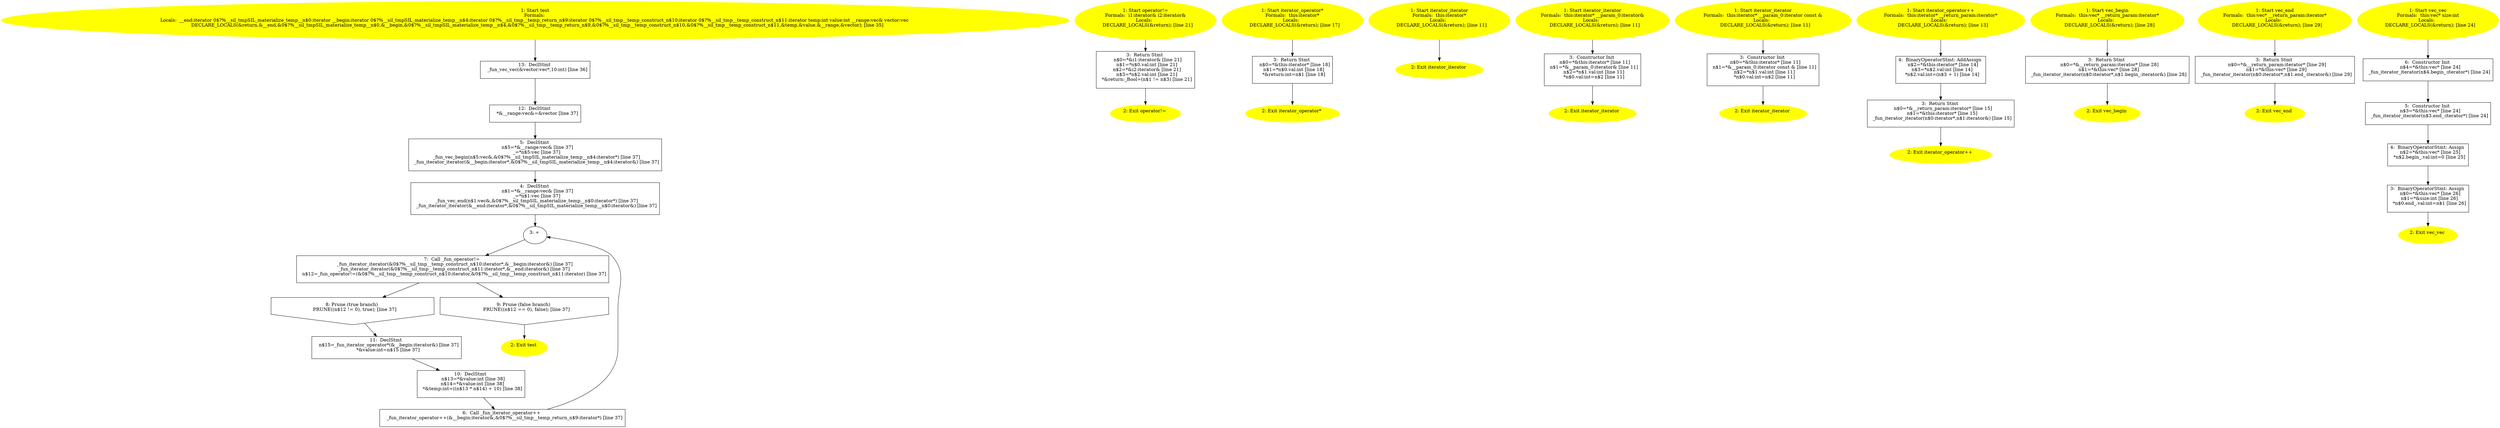 /* @generated */
digraph iCFG {
"test#_Z4testv.1b928d988491fdd2fa78fcb048d46e8c_1" [label="1: Start test\nFormals: \nLocals:  __end:iterator 0$?%__sil_tmpSIL_materialize_temp__n$0:iterator __begin:iterator 0$?%__sil_tmpSIL_materialize_temp__n$4:iterator 0$?%__sil_tmp__temp_return_n$9:iterator 0$?%__sil_tmp__temp_construct_n$10:iterator 0$?%__sil_tmp__temp_construct_n$11:iterator temp:int value:int __range:vec& vector:vec \n   DECLARE_LOCALS(&return,&__end,&0$?%__sil_tmpSIL_materialize_temp__n$0,&__begin,&0$?%__sil_tmpSIL_materialize_temp__n$4,&0$?%__sil_tmp__temp_return_n$9,&0$?%__sil_tmp__temp_construct_n$10,&0$?%__sil_tmp__temp_construct_n$11,&temp,&value,&__range,&vector); [line 35]\n " color=yellow style=filled]
	

	 "test#_Z4testv.1b928d988491fdd2fa78fcb048d46e8c_1" -> "test#_Z4testv.1b928d988491fdd2fa78fcb048d46e8c_13" ;
"test#_Z4testv.1b928d988491fdd2fa78fcb048d46e8c_2" [label="2: Exit test \n  " color=yellow style=filled]
	

"test#_Z4testv.1b928d988491fdd2fa78fcb048d46e8c_3" [label="3: + \n  " ]
	

	 "test#_Z4testv.1b928d988491fdd2fa78fcb048d46e8c_3" -> "test#_Z4testv.1b928d988491fdd2fa78fcb048d46e8c_7" ;
"test#_Z4testv.1b928d988491fdd2fa78fcb048d46e8c_4" [label="4:  DeclStmt \n   n$1=*&__range:vec& [line 37]\n  _=*n$1:vec [line 37]\n  _fun_vec_end(n$1:vec&,&0$?%__sil_tmpSIL_materialize_temp__n$0:iterator*) [line 37]\n  _fun_iterator_iterator(&__end:iterator*,&0$?%__sil_tmpSIL_materialize_temp__n$0:iterator&) [line 37]\n " shape="box"]
	

	 "test#_Z4testv.1b928d988491fdd2fa78fcb048d46e8c_4" -> "test#_Z4testv.1b928d988491fdd2fa78fcb048d46e8c_3" ;
"test#_Z4testv.1b928d988491fdd2fa78fcb048d46e8c_5" [label="5:  DeclStmt \n   n$5=*&__range:vec& [line 37]\n  _=*n$5:vec [line 37]\n  _fun_vec_begin(n$5:vec&,&0$?%__sil_tmpSIL_materialize_temp__n$4:iterator*) [line 37]\n  _fun_iterator_iterator(&__begin:iterator*,&0$?%__sil_tmpSIL_materialize_temp__n$4:iterator&) [line 37]\n " shape="box"]
	

	 "test#_Z4testv.1b928d988491fdd2fa78fcb048d46e8c_5" -> "test#_Z4testv.1b928d988491fdd2fa78fcb048d46e8c_4" ;
"test#_Z4testv.1b928d988491fdd2fa78fcb048d46e8c_6" [label="6:  Call _fun_iterator_operator++ \n   _fun_iterator_operator++(&__begin:iterator&,&0$?%__sil_tmp__temp_return_n$9:iterator*) [line 37]\n " shape="box"]
	

	 "test#_Z4testv.1b928d988491fdd2fa78fcb048d46e8c_6" -> "test#_Z4testv.1b928d988491fdd2fa78fcb048d46e8c_3" ;
"test#_Z4testv.1b928d988491fdd2fa78fcb048d46e8c_7" [label="7:  Call _fun_operator!= \n   _fun_iterator_iterator(&0$?%__sil_tmp__temp_construct_n$10:iterator*,&__begin:iterator&) [line 37]\n  _fun_iterator_iterator(&0$?%__sil_tmp__temp_construct_n$11:iterator*,&__end:iterator&) [line 37]\n  n$12=_fun_operator!=(&0$?%__sil_tmp__temp_construct_n$10:iterator,&0$?%__sil_tmp__temp_construct_n$11:iterator) [line 37]\n " shape="box"]
	

	 "test#_Z4testv.1b928d988491fdd2fa78fcb048d46e8c_7" -> "test#_Z4testv.1b928d988491fdd2fa78fcb048d46e8c_8" ;
	 "test#_Z4testv.1b928d988491fdd2fa78fcb048d46e8c_7" -> "test#_Z4testv.1b928d988491fdd2fa78fcb048d46e8c_9" ;
"test#_Z4testv.1b928d988491fdd2fa78fcb048d46e8c_8" [label="8: Prune (true branch) \n   PRUNE((n$12 != 0), true); [line 37]\n " shape="invhouse"]
	

	 "test#_Z4testv.1b928d988491fdd2fa78fcb048d46e8c_8" -> "test#_Z4testv.1b928d988491fdd2fa78fcb048d46e8c_11" ;
"test#_Z4testv.1b928d988491fdd2fa78fcb048d46e8c_9" [label="9: Prune (false branch) \n   PRUNE((n$12 == 0), false); [line 37]\n " shape="invhouse"]
	

	 "test#_Z4testv.1b928d988491fdd2fa78fcb048d46e8c_9" -> "test#_Z4testv.1b928d988491fdd2fa78fcb048d46e8c_2" ;
"test#_Z4testv.1b928d988491fdd2fa78fcb048d46e8c_10" [label="10:  DeclStmt \n   n$13=*&value:int [line 38]\n  n$14=*&value:int [line 38]\n  *&temp:int=((n$13 * n$14) + 10) [line 38]\n " shape="box"]
	

	 "test#_Z4testv.1b928d988491fdd2fa78fcb048d46e8c_10" -> "test#_Z4testv.1b928d988491fdd2fa78fcb048d46e8c_6" ;
"test#_Z4testv.1b928d988491fdd2fa78fcb048d46e8c_11" [label="11:  DeclStmt \n   n$15=_fun_iterator_operator*(&__begin:iterator&) [line 37]\n  *&value:int=n$15 [line 37]\n " shape="box"]
	

	 "test#_Z4testv.1b928d988491fdd2fa78fcb048d46e8c_11" -> "test#_Z4testv.1b928d988491fdd2fa78fcb048d46e8c_10" ;
"test#_Z4testv.1b928d988491fdd2fa78fcb048d46e8c_12" [label="12:  DeclStmt \n   *&__range:vec&=&vector [line 37]\n " shape="box"]
	

	 "test#_Z4testv.1b928d988491fdd2fa78fcb048d46e8c_12" -> "test#_Z4testv.1b928d988491fdd2fa78fcb048d46e8c_5" ;
"test#_Z4testv.1b928d988491fdd2fa78fcb048d46e8c_13" [label="13:  DeclStmt \n   _fun_vec_vec(&vector:vec*,10:int) [line 36]\n " shape="box"]
	

	 "test#_Z4testv.1b928d988491fdd2fa78fcb048d46e8c_13" -> "test#_Z4testv.1b928d988491fdd2fa78fcb048d46e8c_12" ;
"operator!=#_Zne8iteratorS_.497d6549b2907c91697671b3c62dc141_1" [label="1: Start operator!=\nFormals:  i1:iterator& i2:iterator&\nLocals:  \n   DECLARE_LOCALS(&return); [line 21]\n " color=yellow style=filled]
	

	 "operator!=#_Zne8iteratorS_.497d6549b2907c91697671b3c62dc141_1" -> "operator!=#_Zne8iteratorS_.497d6549b2907c91697671b3c62dc141_3" ;
"operator!=#_Zne8iteratorS_.497d6549b2907c91697671b3c62dc141_2" [label="2: Exit operator!= \n  " color=yellow style=filled]
	

"operator!=#_Zne8iteratorS_.497d6549b2907c91697671b3c62dc141_3" [label="3:  Return Stmt \n   n$0=*&i1:iterator& [line 21]\n  n$1=*n$0.val:int [line 21]\n  n$2=*&i2:iterator& [line 21]\n  n$3=*n$2.val:int [line 21]\n  *&return:_Bool=(n$1 != n$3) [line 21]\n " shape="box"]
	

	 "operator!=#_Zne8iteratorS_.497d6549b2907c91697671b3c62dc141_3" -> "operator!=#_Zne8iteratorS_.497d6549b2907c91697671b3c62dc141_2" ;
"operator*#iterator#(_ZN8iteratordeEv).d1b3c4615152af7edafb600f858babe9_1" [label="1: Start iterator_operator*\nFormals:  this:iterator*\nLocals:  \n   DECLARE_LOCALS(&return); [line 17]\n " color=yellow style=filled]
	

	 "operator*#iterator#(_ZN8iteratordeEv).d1b3c4615152af7edafb600f858babe9_1" -> "operator*#iterator#(_ZN8iteratordeEv).d1b3c4615152af7edafb600f858babe9_3" ;
"operator*#iterator#(_ZN8iteratordeEv).d1b3c4615152af7edafb600f858babe9_2" [label="2: Exit iterator_operator* \n  " color=yellow style=filled]
	

"operator*#iterator#(_ZN8iteratordeEv).d1b3c4615152af7edafb600f858babe9_3" [label="3:  Return Stmt \n   n$0=*&this:iterator* [line 18]\n  n$1=*n$0.val:int [line 18]\n  *&return:int=n$1 [line 18]\n " shape="box"]
	

	 "operator*#iterator#(_ZN8iteratordeEv).d1b3c4615152af7edafb600f858babe9_3" -> "operator*#iterator#(_ZN8iteratordeEv).d1b3c4615152af7edafb600f858babe9_2" ;
"iterator#iterator#{_ZN8iteratorC1Ev}.08cc564498e71f410a910c6598ac515d_1" [label="1: Start iterator_iterator\nFormals:  this:iterator*\nLocals:  \n   DECLARE_LOCALS(&return); [line 11]\n " color=yellow style=filled]
	

	 "iterator#iterator#{_ZN8iteratorC1Ev}.08cc564498e71f410a910c6598ac515d_1" -> "iterator#iterator#{_ZN8iteratorC1Ev}.08cc564498e71f410a910c6598ac515d_2" ;
"iterator#iterator#{_ZN8iteratorC1Ev}.08cc564498e71f410a910c6598ac515d_2" [label="2: Exit iterator_iterator \n  " color=yellow style=filled]
	

"iterator#iterator#{_ZN8iteratorC1EOS_|constexpr}.a5e77b29aa9873bc624723bf9c8a9a81_1" [label="1: Start iterator_iterator\nFormals:  this:iterator* __param_0:iterator&\nLocals:  \n   DECLARE_LOCALS(&return); [line 11]\n " color=yellow style=filled]
	

	 "iterator#iterator#{_ZN8iteratorC1EOS_|constexpr}.a5e77b29aa9873bc624723bf9c8a9a81_1" -> "iterator#iterator#{_ZN8iteratorC1EOS_|constexpr}.a5e77b29aa9873bc624723bf9c8a9a81_3" ;
"iterator#iterator#{_ZN8iteratorC1EOS_|constexpr}.a5e77b29aa9873bc624723bf9c8a9a81_2" [label="2: Exit iterator_iterator \n  " color=yellow style=filled]
	

"iterator#iterator#{_ZN8iteratorC1EOS_|constexpr}.a5e77b29aa9873bc624723bf9c8a9a81_3" [label="3:  Constructor Init \n   n$0=*&this:iterator* [line 11]\n  n$1=*&__param_0:iterator& [line 11]\n  n$2=*n$1.val:int [line 11]\n  *n$0.val:int=n$2 [line 11]\n " shape="box"]
	

	 "iterator#iterator#{_ZN8iteratorC1EOS_|constexpr}.a5e77b29aa9873bc624723bf9c8a9a81_3" -> "iterator#iterator#{_ZN8iteratorC1EOS_|constexpr}.a5e77b29aa9873bc624723bf9c8a9a81_2" ;
"iterator#iterator#{_ZN8iteratorC1ERKS_|constexpr}.57529c2e76765ed4b717c839a2e167f2_1" [label="1: Start iterator_iterator\nFormals:  this:iterator* __param_0:iterator const &\nLocals:  \n   DECLARE_LOCALS(&return); [line 11]\n " color=yellow style=filled]
	

	 "iterator#iterator#{_ZN8iteratorC1ERKS_|constexpr}.57529c2e76765ed4b717c839a2e167f2_1" -> "iterator#iterator#{_ZN8iteratorC1ERKS_|constexpr}.57529c2e76765ed4b717c839a2e167f2_3" ;
"iterator#iterator#{_ZN8iteratorC1ERKS_|constexpr}.57529c2e76765ed4b717c839a2e167f2_2" [label="2: Exit iterator_iterator \n  " color=yellow style=filled]
	

"iterator#iterator#{_ZN8iteratorC1ERKS_|constexpr}.57529c2e76765ed4b717c839a2e167f2_3" [label="3:  Constructor Init \n   n$0=*&this:iterator* [line 11]\n  n$1=*&__param_0:iterator const & [line 11]\n  n$2=*n$1.val:int [line 11]\n  *n$0.val:int=n$2 [line 11]\n " shape="box"]
	

	 "iterator#iterator#{_ZN8iteratorC1ERKS_|constexpr}.57529c2e76765ed4b717c839a2e167f2_3" -> "iterator#iterator#{_ZN8iteratorC1ERKS_|constexpr}.57529c2e76765ed4b717c839a2e167f2_2" ;
"operator++#iterator#(_ZN8iteratorppEv).481cd4295a88dd8484d30c9fa49f20de_1" [label="1: Start iterator_operator++\nFormals:  this:iterator* __return_param:iterator*\nLocals:  \n   DECLARE_LOCALS(&return); [line 13]\n " color=yellow style=filled]
	

	 "operator++#iterator#(_ZN8iteratorppEv).481cd4295a88dd8484d30c9fa49f20de_1" -> "operator++#iterator#(_ZN8iteratorppEv).481cd4295a88dd8484d30c9fa49f20de_4" ;
"operator++#iterator#(_ZN8iteratorppEv).481cd4295a88dd8484d30c9fa49f20de_2" [label="2: Exit iterator_operator++ \n  " color=yellow style=filled]
	

"operator++#iterator#(_ZN8iteratorppEv).481cd4295a88dd8484d30c9fa49f20de_3" [label="3:  Return Stmt \n   n$0=*&__return_param:iterator* [line 15]\n  n$1=*&this:iterator* [line 15]\n  _fun_iterator_iterator(n$0:iterator*,n$1:iterator&) [line 15]\n " shape="box"]
	

	 "operator++#iterator#(_ZN8iteratorppEv).481cd4295a88dd8484d30c9fa49f20de_3" -> "operator++#iterator#(_ZN8iteratorppEv).481cd4295a88dd8484d30c9fa49f20de_2" ;
"operator++#iterator#(_ZN8iteratorppEv).481cd4295a88dd8484d30c9fa49f20de_4" [label="4:  BinaryOperatorStmt: AddAssign \n   n$2=*&this:iterator* [line 14]\n  n$3=*n$2.val:int [line 14]\n  *n$2.val:int=(n$3 + 1) [line 14]\n " shape="box"]
	

	 "operator++#iterator#(_ZN8iteratorppEv).481cd4295a88dd8484d30c9fa49f20de_4" -> "operator++#iterator#(_ZN8iteratorppEv).481cd4295a88dd8484d30c9fa49f20de_3" ;
"begin#vec#(_ZN3vec5beginEv).96512a36818473acee09880231ed04a2_1" [label="1: Start vec_begin\nFormals:  this:vec* __return_param:iterator*\nLocals:  \n   DECLARE_LOCALS(&return); [line 28]\n " color=yellow style=filled]
	

	 "begin#vec#(_ZN3vec5beginEv).96512a36818473acee09880231ed04a2_1" -> "begin#vec#(_ZN3vec5beginEv).96512a36818473acee09880231ed04a2_3" ;
"begin#vec#(_ZN3vec5beginEv).96512a36818473acee09880231ed04a2_2" [label="2: Exit vec_begin \n  " color=yellow style=filled]
	

"begin#vec#(_ZN3vec5beginEv).96512a36818473acee09880231ed04a2_3" [label="3:  Return Stmt \n   n$0=*&__return_param:iterator* [line 28]\n  n$1=*&this:vec* [line 28]\n  _fun_iterator_iterator(n$0:iterator*,n$1.begin_:iterator&) [line 28]\n " shape="box"]
	

	 "begin#vec#(_ZN3vec5beginEv).96512a36818473acee09880231ed04a2_3" -> "begin#vec#(_ZN3vec5beginEv).96512a36818473acee09880231ed04a2_2" ;
"end#vec#(_ZN3vec3endEv).6850285fa8bcd9ded126c1d33dfb58b7_1" [label="1: Start vec_end\nFormals:  this:vec* __return_param:iterator*\nLocals:  \n   DECLARE_LOCALS(&return); [line 29]\n " color=yellow style=filled]
	

	 "end#vec#(_ZN3vec3endEv).6850285fa8bcd9ded126c1d33dfb58b7_1" -> "end#vec#(_ZN3vec3endEv).6850285fa8bcd9ded126c1d33dfb58b7_3" ;
"end#vec#(_ZN3vec3endEv).6850285fa8bcd9ded126c1d33dfb58b7_2" [label="2: Exit vec_end \n  " color=yellow style=filled]
	

"end#vec#(_ZN3vec3endEv).6850285fa8bcd9ded126c1d33dfb58b7_3" [label="3:  Return Stmt \n   n$0=*&__return_param:iterator* [line 29]\n  n$1=*&this:vec* [line 29]\n  _fun_iterator_iterator(n$0:iterator*,n$1.end_:iterator&) [line 29]\n " shape="box"]
	

	 "end#vec#(_ZN3vec3endEv).6850285fa8bcd9ded126c1d33dfb58b7_3" -> "end#vec#(_ZN3vec3endEv).6850285fa8bcd9ded126c1d33dfb58b7_2" ;
"vec#vec#{_ZN3vecC1Ei}.6681aa224d2ca6c17243a62fbf363429_1" [label="1: Start vec_vec\nFormals:  this:vec* size:int\nLocals:  \n   DECLARE_LOCALS(&return); [line 24]\n " color=yellow style=filled]
	

	 "vec#vec#{_ZN3vecC1Ei}.6681aa224d2ca6c17243a62fbf363429_1" -> "vec#vec#{_ZN3vecC1Ei}.6681aa224d2ca6c17243a62fbf363429_6" ;
"vec#vec#{_ZN3vecC1Ei}.6681aa224d2ca6c17243a62fbf363429_2" [label="2: Exit vec_vec \n  " color=yellow style=filled]
	

"vec#vec#{_ZN3vecC1Ei}.6681aa224d2ca6c17243a62fbf363429_3" [label="3:  BinaryOperatorStmt: Assign \n   n$0=*&this:vec* [line 26]\n  n$1=*&size:int [line 26]\n  *n$0.end_.val:int=n$1 [line 26]\n " shape="box"]
	

	 "vec#vec#{_ZN3vecC1Ei}.6681aa224d2ca6c17243a62fbf363429_3" -> "vec#vec#{_ZN3vecC1Ei}.6681aa224d2ca6c17243a62fbf363429_2" ;
"vec#vec#{_ZN3vecC1Ei}.6681aa224d2ca6c17243a62fbf363429_4" [label="4:  BinaryOperatorStmt: Assign \n   n$2=*&this:vec* [line 25]\n  *n$2.begin_.val:int=0 [line 25]\n " shape="box"]
	

	 "vec#vec#{_ZN3vecC1Ei}.6681aa224d2ca6c17243a62fbf363429_4" -> "vec#vec#{_ZN3vecC1Ei}.6681aa224d2ca6c17243a62fbf363429_3" ;
"vec#vec#{_ZN3vecC1Ei}.6681aa224d2ca6c17243a62fbf363429_5" [label="5:  Constructor Init \n   n$3=*&this:vec* [line 24]\n  _fun_iterator_iterator(n$3.end_:iterator*) [line 24]\n " shape="box"]
	

	 "vec#vec#{_ZN3vecC1Ei}.6681aa224d2ca6c17243a62fbf363429_5" -> "vec#vec#{_ZN3vecC1Ei}.6681aa224d2ca6c17243a62fbf363429_4" ;
"vec#vec#{_ZN3vecC1Ei}.6681aa224d2ca6c17243a62fbf363429_6" [label="6:  Constructor Init \n   n$4=*&this:vec* [line 24]\n  _fun_iterator_iterator(n$4.begin_:iterator*) [line 24]\n " shape="box"]
	

	 "vec#vec#{_ZN3vecC1Ei}.6681aa224d2ca6c17243a62fbf363429_6" -> "vec#vec#{_ZN3vecC1Ei}.6681aa224d2ca6c17243a62fbf363429_5" ;
}
